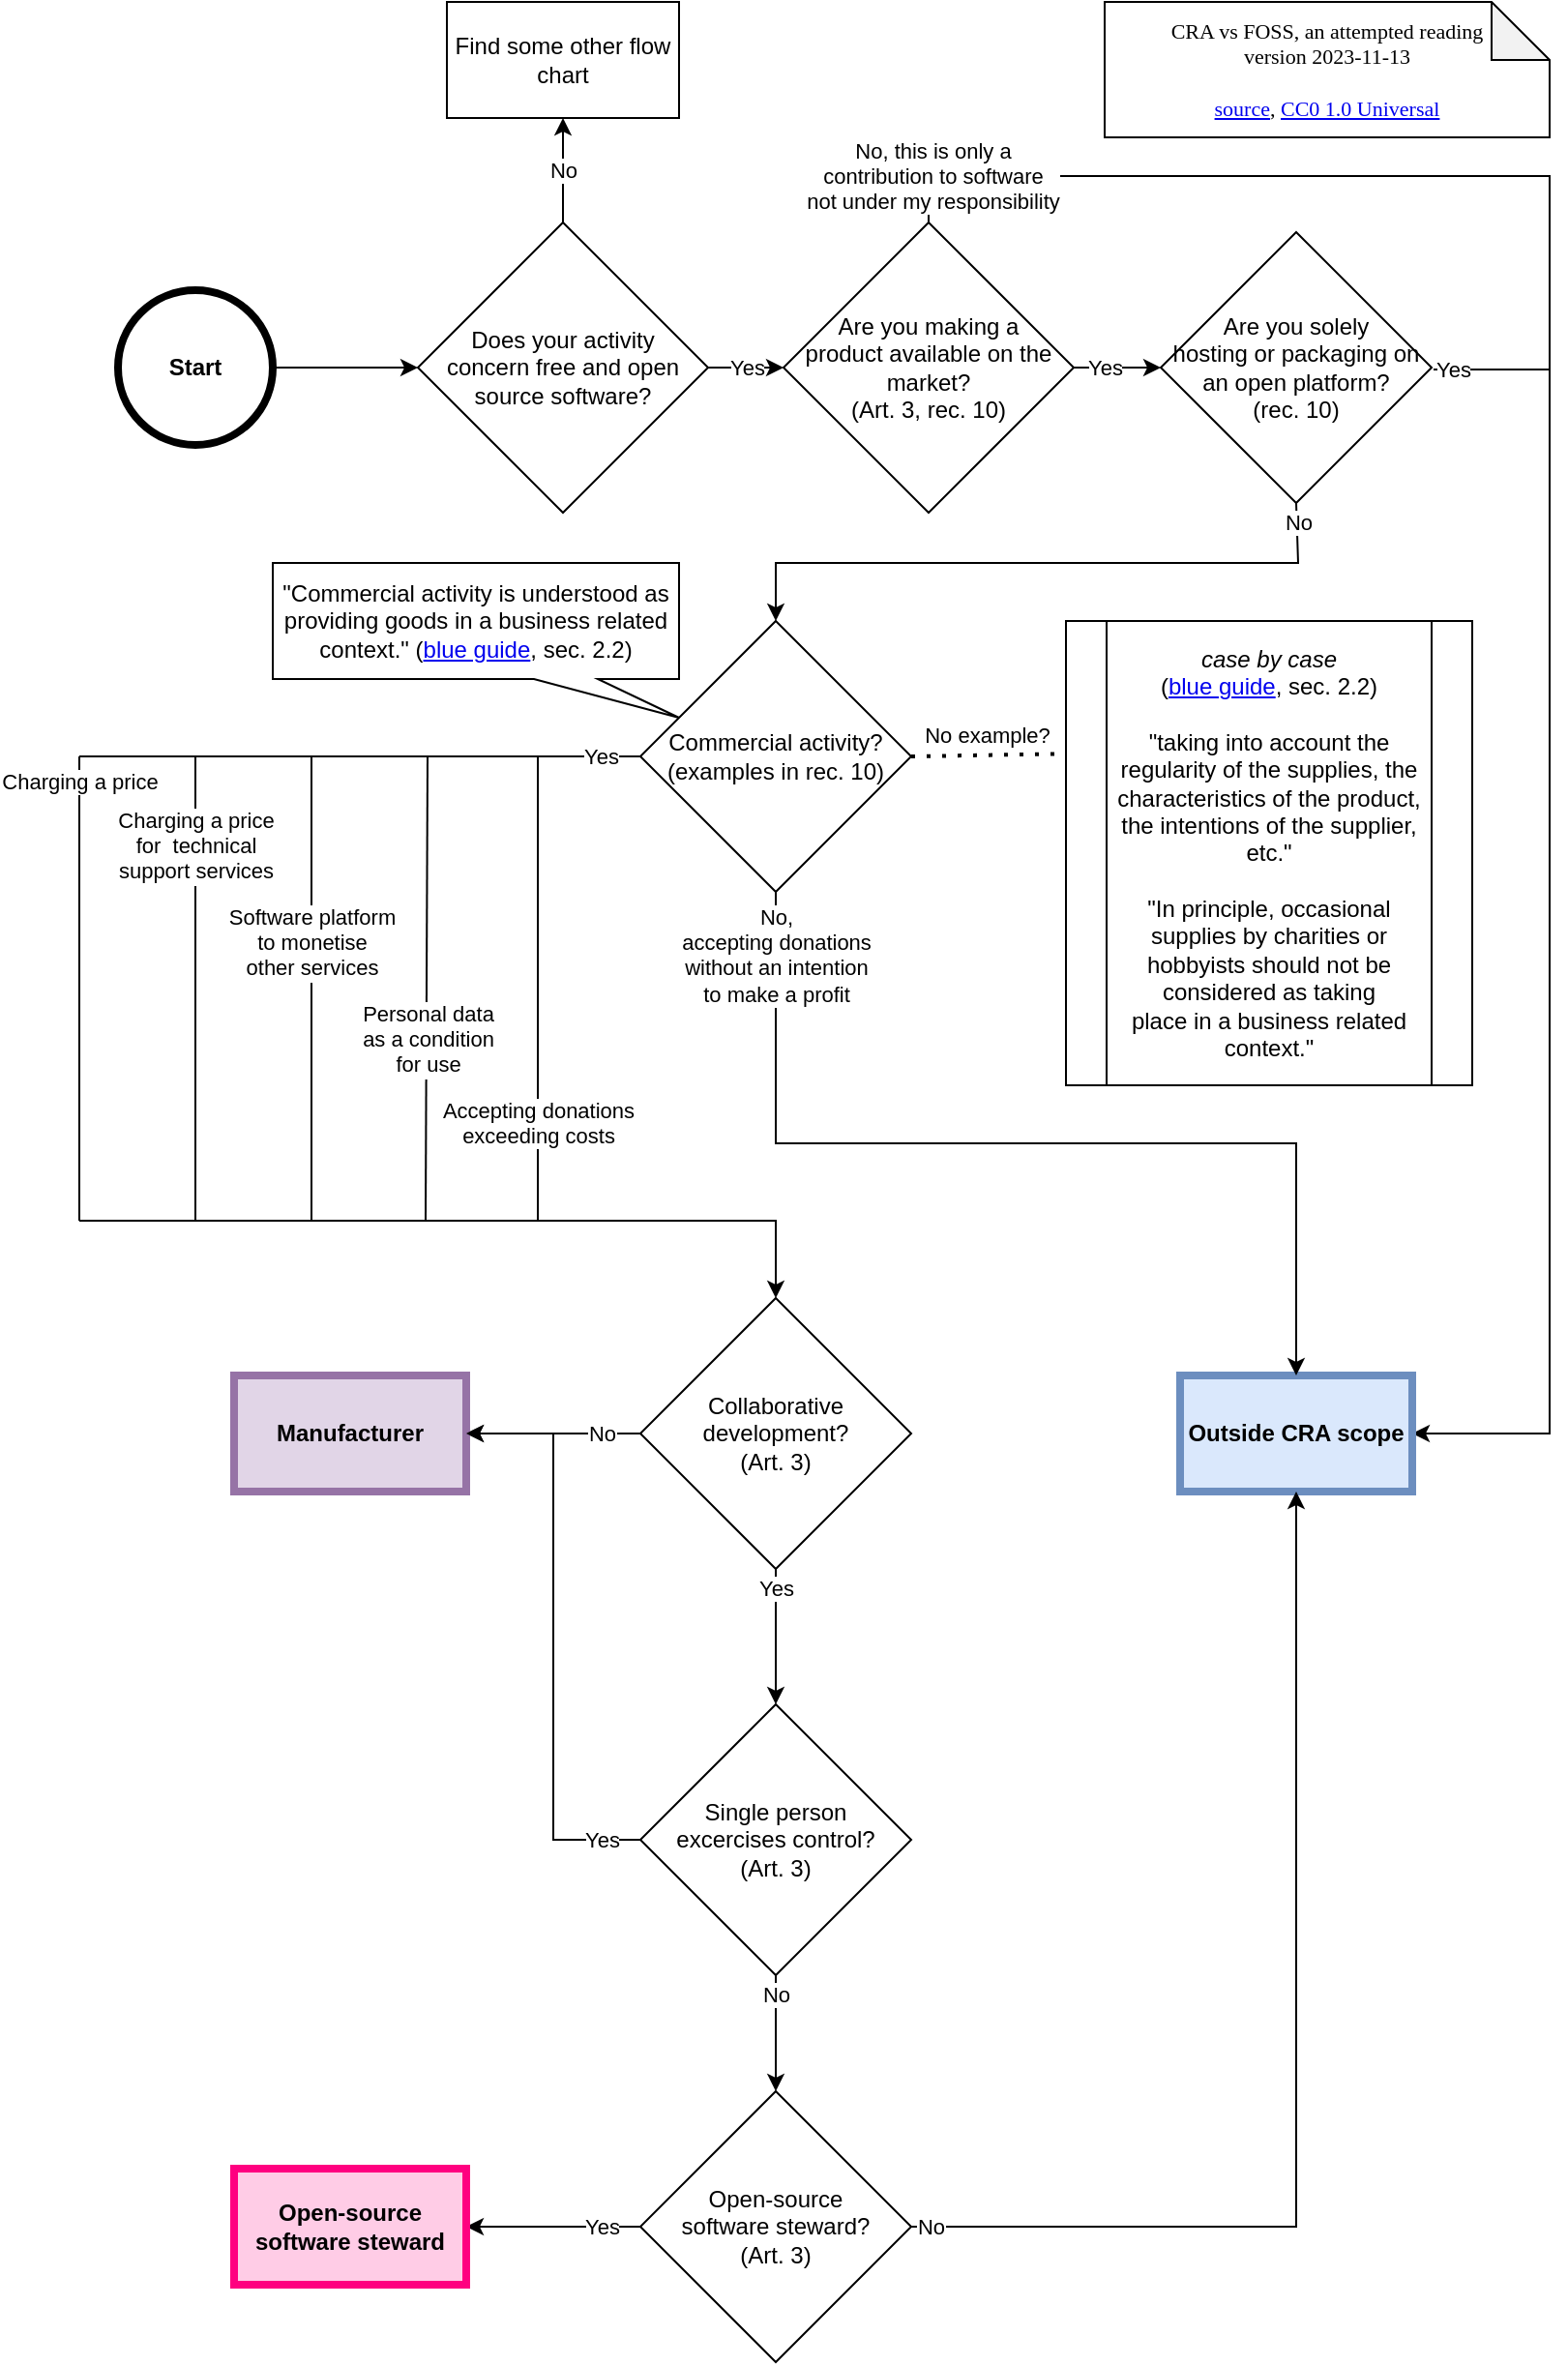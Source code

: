 <mxfile version="22.1.0" type="github">
  <diagram id="C5RBs43oDa-KdzZeNtuy" name="Page-1">
    <mxGraphModel dx="1036" dy="696" grid="1" gridSize="10" guides="1" tooltips="1" connect="1" arrows="1" fold="1" page="1" pageScale="1" pageWidth="827" pageHeight="1169" math="0" shadow="0">
      <root>
        <mxCell id="WIyWlLk6GJQsqaUBKTNV-0" />
        <mxCell id="WIyWlLk6GJQsqaUBKTNV-1" parent="WIyWlLk6GJQsqaUBKTNV-0" />
        <mxCell id="M7sf1WBETRBUM8MKy9Nu-1" value="Commercial activity?&lt;br&gt;(examples in rec. 10)" style="rhombus;whiteSpace=wrap;html=1;fontStyle=0" parent="WIyWlLk6GJQsqaUBKTNV-1" vertex="1">
          <mxGeometry x="330" y="330" width="140" height="140" as="geometry" />
        </mxCell>
        <mxCell id="M7sf1WBETRBUM8MKy9Nu-7" value="" style="edgeStyle=orthogonalEdgeStyle;rounded=0;orthogonalLoop=1;jettySize=auto;html=1;fontStyle=0" parent="WIyWlLk6GJQsqaUBKTNV-1" source="M7sf1WBETRBUM8MKy9Nu-2" target="M7sf1WBETRBUM8MKy9Nu-6" edge="1">
          <mxGeometry relative="1" as="geometry" />
        </mxCell>
        <mxCell id="M7sf1WBETRBUM8MKy9Nu-2" value="Start" style="ellipse;whiteSpace=wrap;html=1;aspect=fixed;fontStyle=1;strokeWidth=4;" parent="WIyWlLk6GJQsqaUBKTNV-1" vertex="1">
          <mxGeometry x="60" y="159" width="80" height="80" as="geometry" />
        </mxCell>
        <mxCell id="M7sf1WBETRBUM8MKy9Nu-9" value="Yes" style="edgeStyle=orthogonalEdgeStyle;rounded=0;orthogonalLoop=1;jettySize=auto;html=1;fontStyle=0" parent="WIyWlLk6GJQsqaUBKTNV-1" source="M7sf1WBETRBUM8MKy9Nu-3" target="M7sf1WBETRBUM8MKy9Nu-4" edge="1">
          <mxGeometry x="-0.289" relative="1" as="geometry">
            <mxPoint as="offset" />
          </mxGeometry>
        </mxCell>
        <mxCell id="M7sf1WBETRBUM8MKy9Nu-28" value="&lt;div&gt;No, this is only a&lt;br&gt;contribution to software&lt;br&gt;not under my responsibility&lt;br&gt;&lt;/div&gt;" style="edgeStyle=orthogonalEdgeStyle;rounded=0;orthogonalLoop=1;jettySize=auto;html=1;entryX=1;entryY=0.5;entryDx=0;entryDy=0;fontStyle=0" parent="WIyWlLk6GJQsqaUBKTNV-1" source="M7sf1WBETRBUM8MKy9Nu-3" target="M7sf1WBETRBUM8MKy9Nu-26" edge="1">
          <mxGeometry x="-0.951" relative="1" as="geometry">
            <Array as="points">
              <mxPoint x="479" y="100" />
              <mxPoint x="800" y="100" />
              <mxPoint x="800" y="750" />
            </Array>
            <mxPoint as="offset" />
          </mxGeometry>
        </mxCell>
        <mxCell id="M7sf1WBETRBUM8MKy9Nu-3" value="Are you making a&lt;br&gt;product available on the market?&lt;br&gt;(Art. 3, rec. 10)" style="rhombus;whiteSpace=wrap;html=1;fontSize=12;fontStyle=0" parent="WIyWlLk6GJQsqaUBKTNV-1" vertex="1">
          <mxGeometry x="404" y="124" width="150" height="150" as="geometry" />
        </mxCell>
        <mxCell id="M7sf1WBETRBUM8MKy9Nu-4" value="Are you solely&lt;br&gt;hosting or packaging on an open platform?&lt;br&gt;(rec. 10)" style="rhombus;whiteSpace=wrap;html=1;fontStyle=0" parent="WIyWlLk6GJQsqaUBKTNV-1" vertex="1">
          <mxGeometry x="599" y="129" width="140" height="140" as="geometry" />
        </mxCell>
        <mxCell id="M7sf1WBETRBUM8MKy9Nu-5" value="Find some other flow chart" style="rounded=0;whiteSpace=wrap;html=1;fontStyle=0" parent="WIyWlLk6GJQsqaUBKTNV-1" vertex="1">
          <mxGeometry x="230" y="10" width="120" height="60" as="geometry" />
        </mxCell>
        <mxCell id="M7sf1WBETRBUM8MKy9Nu-8" value="Yes" style="edgeStyle=orthogonalEdgeStyle;rounded=0;orthogonalLoop=1;jettySize=auto;html=1;fontStyle=0" parent="WIyWlLk6GJQsqaUBKTNV-1" source="M7sf1WBETRBUM8MKy9Nu-6" target="M7sf1WBETRBUM8MKy9Nu-3" edge="1">
          <mxGeometry relative="1" as="geometry" />
        </mxCell>
        <mxCell id="M7sf1WBETRBUM8MKy9Nu-10" value="No" style="edgeStyle=orthogonalEdgeStyle;rounded=0;orthogonalLoop=1;jettySize=auto;html=1;fontStyle=0" parent="WIyWlLk6GJQsqaUBKTNV-1" source="M7sf1WBETRBUM8MKy9Nu-6" target="M7sf1WBETRBUM8MKy9Nu-5" edge="1">
          <mxGeometry relative="1" as="geometry" />
        </mxCell>
        <mxCell id="M7sf1WBETRBUM8MKy9Nu-6" value="Does your activity&lt;br&gt;concern free and open source software?" style="rhombus;whiteSpace=wrap;html=1;fontSize=12;fontStyle=0" parent="WIyWlLk6GJQsqaUBKTNV-1" vertex="1">
          <mxGeometry x="215" y="124" width="150" height="150" as="geometry" />
        </mxCell>
        <mxCell id="M7sf1WBETRBUM8MKy9Nu-12" value="No" style="endArrow=classic;html=1;rounded=0;entryX=0.5;entryY=0;entryDx=0;entryDy=0;exitX=0.5;exitY=1;exitDx=0;exitDy=0;fontStyle=0" parent="WIyWlLk6GJQsqaUBKTNV-1" source="M7sf1WBETRBUM8MKy9Nu-4" target="M7sf1WBETRBUM8MKy9Nu-1" edge="1">
          <mxGeometry x="-0.939" y="1" width="50" height="50" relative="1" as="geometry">
            <mxPoint x="400" y="320" as="sourcePoint" />
            <mxPoint x="450" y="270" as="targetPoint" />
            <Array as="points">
              <mxPoint x="670" y="300" />
              <mxPoint x="400" y="300" />
            </Array>
            <mxPoint as="offset" />
          </mxGeometry>
        </mxCell>
        <mxCell id="M7sf1WBETRBUM8MKy9Nu-31" value="No" style="edgeStyle=orthogonalEdgeStyle;rounded=0;orthogonalLoop=1;jettySize=auto;html=1;entryX=1;entryY=0.5;entryDx=0;entryDy=0;fontStyle=0" parent="WIyWlLk6GJQsqaUBKTNV-1" source="M7sf1WBETRBUM8MKy9Nu-13" target="M7sf1WBETRBUM8MKy9Nu-30" edge="1">
          <mxGeometry x="-0.556" relative="1" as="geometry">
            <mxPoint as="offset" />
          </mxGeometry>
        </mxCell>
        <mxCell id="M7sf1WBETRBUM8MKy9Nu-33" value="Yes" style="edgeStyle=orthogonalEdgeStyle;rounded=0;orthogonalLoop=1;jettySize=auto;html=1;entryX=0.5;entryY=0;entryDx=0;entryDy=0;fontStyle=0" parent="WIyWlLk6GJQsqaUBKTNV-1" source="M7sf1WBETRBUM8MKy9Nu-13" target="M7sf1WBETRBUM8MKy9Nu-32" edge="1">
          <mxGeometry x="-0.714" relative="1" as="geometry">
            <mxPoint as="offset" />
            <mxPoint x="500" y="850" as="targetPoint" />
            <Array as="points" />
          </mxGeometry>
        </mxCell>
        <mxCell id="M7sf1WBETRBUM8MKy9Nu-13" value="Collaborative development?&lt;br&gt;(Art. 3)" style="rhombus;whiteSpace=wrap;html=1;fontStyle=0" parent="WIyWlLk6GJQsqaUBKTNV-1" vertex="1">
          <mxGeometry x="330" y="680" width="140" height="140" as="geometry" />
        </mxCell>
        <mxCell id="M7sf1WBETRBUM8MKy9Nu-14" value="&lt;div&gt;Charging a price&lt;/div&gt;" style="endArrow=none;html=1;rounded=0;verticalAlign=top;fontStyle=0" parent="WIyWlLk6GJQsqaUBKTNV-1" edge="1">
          <mxGeometry x="-1" width="50" height="50" relative="1" as="geometry">
            <mxPoint x="40" y="400" as="sourcePoint" />
            <mxPoint x="40" y="640" as="targetPoint" />
            <mxPoint as="offset" />
          </mxGeometry>
        </mxCell>
        <mxCell id="M7sf1WBETRBUM8MKy9Nu-15" value="Charging a price&lt;br&gt;for&amp;nbsp; technical&lt;br&gt;support services" style="endArrow=none;html=1;rounded=0;verticalAlign=top;fontStyle=0" parent="WIyWlLk6GJQsqaUBKTNV-1" edge="1">
          <mxGeometry x="-0.833" width="50" height="50" relative="1" as="geometry">
            <mxPoint x="100" y="400" as="sourcePoint" />
            <mxPoint x="100" y="640" as="targetPoint" />
            <mxPoint as="offset" />
          </mxGeometry>
        </mxCell>
        <mxCell id="M7sf1WBETRBUM8MKy9Nu-17" value="Software platform&lt;br&gt; to monetise&lt;br&gt;other services" style="endArrow=none;html=1;rounded=0;verticalAlign=top;fontStyle=0" parent="WIyWlLk6GJQsqaUBKTNV-1" edge="1">
          <mxGeometry x="0.417" width="50" height="50" relative="1" as="geometry">
            <mxPoint x="160" y="640" as="sourcePoint" />
            <mxPoint x="160" y="400" as="targetPoint" />
            <mxPoint as="offset" />
          </mxGeometry>
        </mxCell>
        <mxCell id="M7sf1WBETRBUM8MKy9Nu-18" value="Personal data&lt;br&gt;as a condition&lt;br&gt;for use" style="endArrow=none;html=1;rounded=0;verticalAlign=top;fontStyle=0" parent="WIyWlLk6GJQsqaUBKTNV-1" edge="1">
          <mxGeometry width="50" height="50" relative="1" as="geometry">
            <mxPoint x="219" y="640" as="sourcePoint" />
            <mxPoint x="220" y="400" as="targetPoint" />
            <mxPoint x="1" as="offset" />
          </mxGeometry>
        </mxCell>
        <mxCell id="M7sf1WBETRBUM8MKy9Nu-19" value="&lt;div&gt;Accepting donations&lt;br&gt;exceeding costs&lt;/div&gt;" style="endArrow=none;html=1;rounded=0;verticalAlign=top;fontStyle=0" parent="WIyWlLk6GJQsqaUBKTNV-1" edge="1">
          <mxGeometry x="-0.417" width="50" height="50" relative="1" as="geometry">
            <mxPoint x="277" y="640" as="sourcePoint" />
            <mxPoint x="277" y="400" as="targetPoint" />
            <mxPoint as="offset" />
          </mxGeometry>
        </mxCell>
        <mxCell id="M7sf1WBETRBUM8MKy9Nu-20" value="&lt;div&gt;Yes&lt;/div&gt;" style="endArrow=none;html=1;rounded=0;entryX=0;entryY=0.5;entryDx=0;entryDy=0;fontStyle=0;labelPosition=left;verticalLabelPosition=middle;align=right;verticalAlign=middle;" parent="WIyWlLk6GJQsqaUBKTNV-1" target="M7sf1WBETRBUM8MKy9Nu-1" edge="1">
          <mxGeometry x="0.931" width="50" height="50" relative="1" as="geometry">
            <mxPoint x="40" y="400" as="sourcePoint" />
            <mxPoint x="460" y="550" as="targetPoint" />
            <mxPoint as="offset" />
          </mxGeometry>
        </mxCell>
        <mxCell id="M7sf1WBETRBUM8MKy9Nu-21" value="" style="endArrow=classic;html=1;rounded=0;entryX=0.5;entryY=0;entryDx=0;entryDy=0;fontStyle=0" parent="WIyWlLk6GJQsqaUBKTNV-1" target="M7sf1WBETRBUM8MKy9Nu-13" edge="1">
          <mxGeometry width="50" height="50" relative="1" as="geometry">
            <mxPoint x="40" y="640" as="sourcePoint" />
            <mxPoint x="460" y="550" as="targetPoint" />
            <Array as="points">
              <mxPoint x="400" y="640" />
            </Array>
          </mxGeometry>
        </mxCell>
        <mxCell id="M7sf1WBETRBUM8MKy9Nu-26" value="Outside CRA scope" style="rounded=0;whiteSpace=wrap;html=1;fillColor=#dae8fc;strokeColor=#6c8ebf;fontStyle=1;strokeWidth=4;" parent="WIyWlLk6GJQsqaUBKTNV-1" vertex="1">
          <mxGeometry x="609" y="720" width="120" height="60" as="geometry" />
        </mxCell>
        <mxCell id="M7sf1WBETRBUM8MKy9Nu-29" value="Yes" style="endArrow=none;html=1;rounded=0;fontStyle=0" parent="WIyWlLk6GJQsqaUBKTNV-1" edge="1">
          <mxGeometry x="-0.667" width="50" height="50" relative="1" as="geometry">
            <mxPoint x="740" y="200" as="sourcePoint" />
            <mxPoint x="800" y="200" as="targetPoint" />
            <mxPoint as="offset" />
          </mxGeometry>
        </mxCell>
        <mxCell id="M7sf1WBETRBUM8MKy9Nu-30" value="Manufacturer" style="rounded=0;whiteSpace=wrap;html=1;fillColor=#e1d5e7;strokeColor=#9673a6;fontStyle=1;strokeWidth=4;" parent="WIyWlLk6GJQsqaUBKTNV-1" vertex="1">
          <mxGeometry x="120" y="720" width="120" height="60" as="geometry" />
        </mxCell>
        <mxCell id="M7sf1WBETRBUM8MKy9Nu-34" value="&lt;div&gt;Yes&lt;/div&gt;" style="edgeStyle=orthogonalEdgeStyle;rounded=0;orthogonalLoop=1;jettySize=auto;html=1;entryX=1;entryY=0.5;entryDx=0;entryDy=0;fontStyle=0" parent="WIyWlLk6GJQsqaUBKTNV-1" source="M7sf1WBETRBUM8MKy9Nu-32" target="M7sf1WBETRBUM8MKy9Nu-30" edge="1">
          <mxGeometry x="-0.867" relative="1" as="geometry">
            <mxPoint as="offset" />
          </mxGeometry>
        </mxCell>
        <mxCell id="O-5FuEPC8QDrE3NkY1Fo-1" value="No" style="edgeStyle=orthogonalEdgeStyle;rounded=0;orthogonalLoop=1;jettySize=auto;html=1;fontStyle=0" parent="WIyWlLk6GJQsqaUBKTNV-1" source="M7sf1WBETRBUM8MKy9Nu-32" target="O-5FuEPC8QDrE3NkY1Fo-0" edge="1">
          <mxGeometry x="-0.667" relative="1" as="geometry">
            <mxPoint as="offset" />
          </mxGeometry>
        </mxCell>
        <mxCell id="M7sf1WBETRBUM8MKy9Nu-32" value="Single person&lt;br&gt;excercises control?&lt;br&gt;(Art. 3)" style="rhombus;whiteSpace=wrap;html=1;fontStyle=0" parent="WIyWlLk6GJQsqaUBKTNV-1" vertex="1">
          <mxGeometry x="330" y="890" width="140" height="140" as="geometry" />
        </mxCell>
        <mxCell id="O-5FuEPC8QDrE3NkY1Fo-3" value="No" style="edgeStyle=orthogonalEdgeStyle;rounded=0;orthogonalLoop=1;jettySize=auto;html=1;entryX=0.5;entryY=1;entryDx=0;entryDy=0;fontStyle=0" parent="WIyWlLk6GJQsqaUBKTNV-1" source="O-5FuEPC8QDrE3NkY1Fo-0" target="M7sf1WBETRBUM8MKy9Nu-26" edge="1">
          <mxGeometry x="-0.968" relative="1" as="geometry">
            <mxPoint as="offset" />
          </mxGeometry>
        </mxCell>
        <mxCell id="O-5FuEPC8QDrE3NkY1Fo-4" value="Yes" style="edgeStyle=orthogonalEdgeStyle;rounded=0;orthogonalLoop=1;jettySize=auto;html=1;entryX=1;entryY=0.5;entryDx=0;entryDy=0;fontStyle=0" parent="WIyWlLk6GJQsqaUBKTNV-1" source="O-5FuEPC8QDrE3NkY1Fo-0" target="O-5FuEPC8QDrE3NkY1Fo-2" edge="1">
          <mxGeometry x="-0.556" relative="1" as="geometry">
            <mxPoint as="offset" />
          </mxGeometry>
        </mxCell>
        <mxCell id="O-5FuEPC8QDrE3NkY1Fo-0" value="Open-source&lt;br&gt;software steward?&lt;br&gt;(Art. 3)" style="rhombus;whiteSpace=wrap;html=1;fontStyle=0" parent="WIyWlLk6GJQsqaUBKTNV-1" vertex="1">
          <mxGeometry x="330" y="1090" width="140" height="140" as="geometry" />
        </mxCell>
        <mxCell id="O-5FuEPC8QDrE3NkY1Fo-2" value="Open-source software steward" style="rounded=0;whiteSpace=wrap;html=1;fillColor=#FFCCE6;strokeColor=#FF0080;fontStyle=1;strokeWidth=4;" parent="WIyWlLk6GJQsqaUBKTNV-1" vertex="1">
          <mxGeometry x="120" y="1130" width="120" height="60" as="geometry" />
        </mxCell>
        <mxCell id="O-5FuEPC8QDrE3NkY1Fo-5" value="&lt;div&gt;No,&lt;/div&gt;&lt;div&gt;accepting donations&lt;/div&gt;&lt;div&gt;without an intention&lt;/div&gt;&lt;div&gt;to make a profit&lt;/div&gt;" style="endArrow=classic;html=1;rounded=0;entryX=0.5;entryY=0;entryDx=0;entryDy=0;fontStyle=0;exitX=0.5;exitY=1;exitDx=0;exitDy=0;labelPosition=center;verticalLabelPosition=bottom;align=center;verticalAlign=top;" parent="WIyWlLk6GJQsqaUBKTNV-1" target="M7sf1WBETRBUM8MKy9Nu-26" edge="1" source="M7sf1WBETRBUM8MKy9Nu-1">
          <mxGeometry x="-1" width="50" height="50" relative="1" as="geometry">
            <mxPoint x="720" y="640" as="sourcePoint" />
            <mxPoint x="440" y="550" as="targetPoint" />
            <Array as="points">
              <mxPoint x="400" y="600" />
              <mxPoint x="669" y="600" />
            </Array>
            <mxPoint as="offset" />
          </mxGeometry>
        </mxCell>
        <mxCell id="O-5FuEPC8QDrE3NkY1Fo-9" value="&lt;span style=&quot;font-size: 11px; font-family: &amp;quot;FiraSans&amp;quot;;&quot;&gt;CRA vs FOSS, an attempted reading&lt;br&gt;&lt;/span&gt;&lt;div&gt;&lt;span style=&quot;font-size: 11px; font-family: &amp;quot;FiraSans&amp;quot;;&quot;&gt;version 2023-11-13&lt;/span&gt;&lt;/div&gt;&lt;div&gt;&lt;span style=&quot;font-size: 11px; font-family: &amp;quot;FiraSans&amp;quot;;&quot;&gt;&lt;br&gt;&lt;/span&gt;&lt;/div&gt;&lt;div&gt;&lt;span style=&quot;font-size: 11px; font-family: &amp;quot;FiraSans&amp;quot;;&quot;&gt;&lt;a href=&quot;https://github.com/maertsen/cra-foss-diagram&quot;&gt;source&lt;/a&gt;, &lt;/span&gt;&lt;span style=&quot;font-size: 11px; font-family: &amp;quot;FiraSans&amp;quot;;&quot;&gt;&lt;a href=&quot;https://creativecommons.org/publicdomain/zero/1.0/&quot;&gt;CC0 1.0 Universal&lt;/a&gt;&lt;/span&gt;&lt;/div&gt;" style="shape=note;whiteSpace=wrap;html=1;backgroundOutline=1;darkOpacity=0.05;fontStyle=0;fontSize=11;" parent="WIyWlLk6GJQsqaUBKTNV-1" vertex="1">
          <mxGeometry x="570" y="10" width="230" height="70" as="geometry" />
        </mxCell>
        <mxCell id="5jMWU45gTbSRWIbgQp3l-1" value="&quot;Commercial activity is understood as providing goods in a business related context.&quot; (&lt;a href=&quot;https://eur-lex.europa.eu/legal-content/EN/TXT/PDF/?uri=OJ:C:2022:247:FULL&quot;&gt;blue guide&lt;/a&gt;, sec. 2.2)" style="shape=callout;whiteSpace=wrap;html=1;perimeter=calloutPerimeter;position2=0;size=20;position=0.2;base=33;flipH=1;" vertex="1" parent="WIyWlLk6GJQsqaUBKTNV-1">
          <mxGeometry x="140" y="300" width="210" height="80" as="geometry" />
        </mxCell>
        <mxCell id="5jMWU45gTbSRWIbgQp3l-3" value="&lt;div&gt;&lt;i&gt;case by case&lt;br&gt;&lt;/i&gt;(&lt;a href=&quot;https://eur-lex.europa.eu/legal-content/EN/TXT/PDF/?uri=OJ:C:2022:247:FULL&quot;&gt;blue guide&lt;/a&gt;, sec. 2.2)&lt;br&gt;&lt;br&gt;&lt;/div&gt;&lt;div&gt;&quot;taking into account the &lt;br&gt;regularity of the supplies, the characteristics of the product, the intentions of the supplier, etc.&quot;&lt;br&gt;&lt;/div&gt;&lt;div&gt;&lt;br&gt;&quot;In principle, occasional supplies by charities or hobbyists should not be considered as taking&lt;br&gt;place in a business related context.&quot;&lt;br&gt;&lt;/div&gt;" style="shape=process;whiteSpace=wrap;html=1;backgroundOutline=1;" vertex="1" parent="WIyWlLk6GJQsqaUBKTNV-1">
          <mxGeometry x="550" y="330" width="210" height="240" as="geometry" />
        </mxCell>
        <mxCell id="5jMWU45gTbSRWIbgQp3l-8" value="No example?" style="endArrow=none;dashed=1;html=1;dashPattern=1 3;strokeWidth=2;rounded=0;entryX=-0.004;entryY=0.286;entryDx=0;entryDy=0;entryPerimeter=0;exitX=1;exitY=0.5;exitDx=0;exitDy=0;" edge="1" parent="WIyWlLk6GJQsqaUBKTNV-1" source="M7sf1WBETRBUM8MKy9Nu-1" target="5jMWU45gTbSRWIbgQp3l-3">
          <mxGeometry x="-0.004" y="10" width="50" height="50" relative="1" as="geometry">
            <mxPoint x="560" y="570" as="sourcePoint" />
            <mxPoint x="610" y="520" as="targetPoint" />
            <mxPoint as="offset" />
          </mxGeometry>
        </mxCell>
      </root>
    </mxGraphModel>
  </diagram>
</mxfile>
